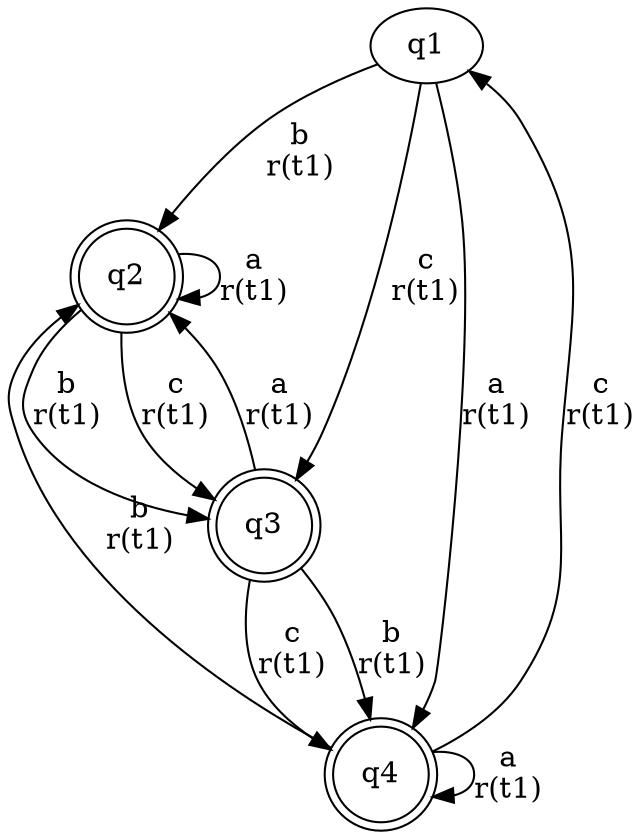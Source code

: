 digraph "tests_1/test10/solution301/solution" {
	q1[label=q1]
	q2[label=q2 shape=doublecircle]
	q3[label=q3 shape=doublecircle]
	q4[label=q4 shape=doublecircle]
	q1 -> q2[label="b\nr(t1)\n"]
	q2 -> q3[label="b\nr(t1)\n"]
	q3 -> q4[label="b\nr(t1)\n"]
	q4 -> q4[label="a\nr(t1)\n"]
	q4 -> q1[label="c\nr(t1)\n"]
	q4 -> q2[label="b\nr(t1)\n"]
	q3 -> q4[label="c\nr(t1)\n"]
	q3 -> q2[label="a\nr(t1)\n"]
	q2 -> q3[label="c\nr(t1)\n"]
	q2 -> q2[label="a\nr(t1)\n"]
	q1 -> q3[label="c\nr(t1)\n"]
	q1 -> q4[label="a\nr(t1)\n"]
}
